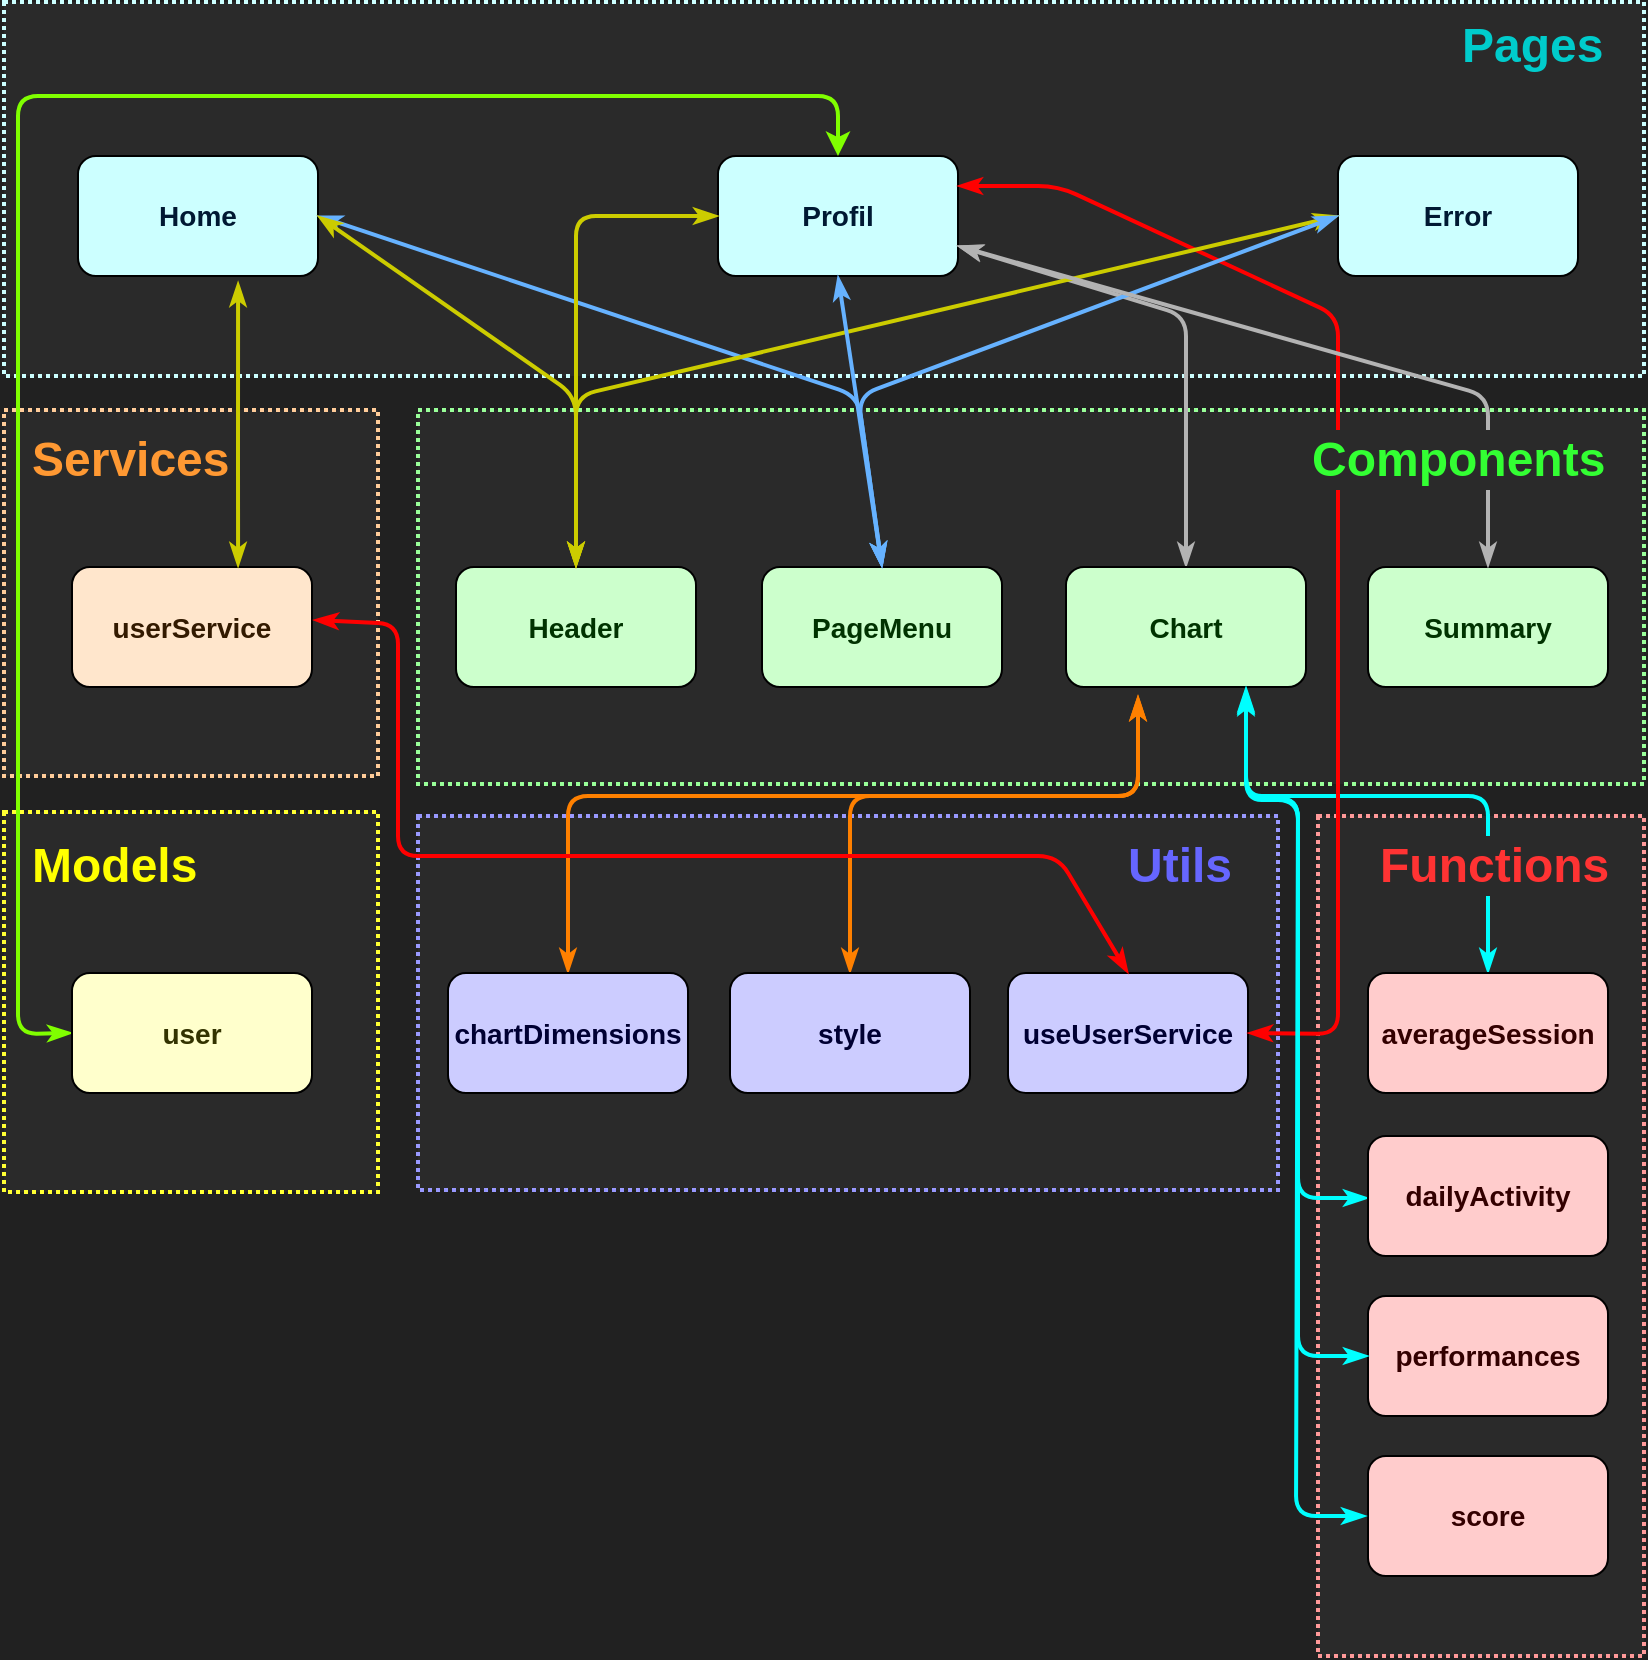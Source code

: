<mxfile>
    <diagram id="Mwg1lfVXFPrMQnLUmevX" name="Page-1">
        <mxGraphModel dx="848" dy="482" grid="1" gridSize="10" guides="1" tooltips="1" connect="1" arrows="1" fold="1" page="1" pageScale="1" pageWidth="827" pageHeight="1169" background="#212121" math="0" shadow="0">
            <root>
                <mxCell id="0"/>
                <mxCell id="1" parent="0"/>
                <mxCell id="22" value="" style="rounded=0;whiteSpace=wrap;html=1;dashed=1;dashPattern=1 1;strokeWidth=2;strokeColor=#9999FF;fillColor=#2A2A2A;" parent="1" vertex="1">
                    <mxGeometry x="210" y="410" width="430" height="187" as="geometry"/>
                </mxCell>
                <mxCell id="2" value="" style="rounded=0;whiteSpace=wrap;html=1;dashed=1;dashPattern=1 1;strokeWidth=2;fillColor=#2A2A2A;strokeColor=#CCFFFF;" parent="1" vertex="1">
                    <mxGeometry x="3" y="3" width="820" height="187" as="geometry"/>
                </mxCell>
                <mxCell id="3" value="&lt;div&gt;&lt;span&gt;&lt;b&gt;&lt;font style=&quot;font-size: 24px&quot; color=&quot;#00cccc&quot;&gt;Pages&lt;/font&gt;&lt;/b&gt;&lt;/span&gt;&lt;/div&gt;" style="text;html=1;strokeColor=none;fillColor=none;align=left;verticalAlign=middle;whiteSpace=wrap;rounded=0;" parent="1" vertex="1">
                    <mxGeometry x="730" y="10" width="80" height="30" as="geometry"/>
                </mxCell>
                <mxCell id="4" value="&lt;font color=&quot;#001933&quot; style=&quot;font-size: 14px&quot;&gt;&lt;b&gt;Home&lt;/b&gt;&lt;/font&gt;" style="rounded=1;whiteSpace=wrap;html=1;fillColor=#CCFFFF;" parent="1" vertex="1">
                    <mxGeometry x="40" y="80" width="120" height="60" as="geometry"/>
                </mxCell>
                <mxCell id="5" value="&lt;font color=&quot;#001933&quot; style=&quot;font-size: 14px&quot;&gt;&lt;b&gt;Profil&lt;/b&gt;&lt;/font&gt;" style="rounded=1;whiteSpace=wrap;html=1;fillColor=#CCFFFF;" parent="1" vertex="1">
                    <mxGeometry x="360" y="80" width="120" height="60" as="geometry"/>
                </mxCell>
                <mxCell id="6" value="&lt;font color=&quot;#001933&quot; style=&quot;font-size: 14px&quot;&gt;&lt;b&gt;Error&lt;/b&gt;&lt;/font&gt;" style="rounded=1;whiteSpace=wrap;html=1;fillColor=#CCFFFF;" parent="1" vertex="1">
                    <mxGeometry x="670" y="80" width="120" height="60" as="geometry"/>
                </mxCell>
                <mxCell id="7" value="" style="rounded=0;whiteSpace=wrap;html=1;dashed=1;dashPattern=1 1;strokeWidth=2;strokeColor=#99FF99;fillColor=#2A2A2A;" parent="1" vertex="1">
                    <mxGeometry x="210" y="207" width="613" height="187" as="geometry"/>
                </mxCell>
                <mxCell id="9" value="&lt;font style=&quot;font-size: 14px&quot; color=&quot;#003300&quot;&gt;&lt;b&gt;Header&lt;/b&gt;&lt;/font&gt;" style="rounded=1;whiteSpace=wrap;html=1;fillColor=#CCFFCC;" parent="1" vertex="1">
                    <mxGeometry x="229" y="285.5" width="120" height="60" as="geometry"/>
                </mxCell>
                <mxCell id="30" value="" style="edgeStyle=none;html=1;startArrow=classicThin;startFill=1;endArrow=classicThin;endFill=1;strokeWidth=2;exitX=0.5;exitY=0;exitDx=0;exitDy=0;strokeColor=#B3B3B3;entryX=1;entryY=0.75;entryDx=0;entryDy=0;" parent="1" source="10" target="5" edge="1">
                    <mxGeometry relative="1" as="geometry">
                        <mxPoint x="480" y="110" as="targetPoint"/>
                        <Array as="points">
                            <mxPoint x="594" y="160"/>
                        </Array>
                    </mxGeometry>
                </mxCell>
                <mxCell id="10" value="&lt;font style=&quot;font-size: 14px&quot; color=&quot;#003300&quot;&gt;&lt;b&gt;Chart&lt;/b&gt;&lt;/font&gt;" style="rounded=1;whiteSpace=wrap;html=1;fillColor=#CCFFCC;" parent="1" vertex="1">
                    <mxGeometry x="534" y="285.5" width="120" height="60" as="geometry"/>
                </mxCell>
                <mxCell id="34" style="edgeStyle=none;html=1;exitX=0.5;exitY=0;exitDx=0;exitDy=0;entryX=1;entryY=0.5;entryDx=0;entryDy=0;startArrow=classicThin;startFill=1;endArrow=classicThin;endFill=1;strokeWidth=2;strokeColor=#66B2FF;" parent="1" source="11" target="4" edge="1">
                    <mxGeometry relative="1" as="geometry">
                        <Array as="points">
                            <mxPoint x="430" y="200"/>
                        </Array>
                    </mxGeometry>
                </mxCell>
                <mxCell id="11" value="&lt;font style=&quot;font-size: 14px&quot; color=&quot;#003300&quot;&gt;&lt;b&gt;PageMenu&lt;/b&gt;&lt;/font&gt;" style="rounded=1;whiteSpace=wrap;html=1;fillColor=#CCFFCC;" parent="1" vertex="1">
                    <mxGeometry x="382" y="285.5" width="120" height="60" as="geometry"/>
                </mxCell>
                <mxCell id="12" value="&lt;font style=&quot;font-size: 14px&quot; color=&quot;#003300&quot;&gt;&lt;b&gt;Summary&lt;/b&gt;&lt;/font&gt;" style="rounded=1;whiteSpace=wrap;html=1;fillColor=#CCFFCC;" parent="1" vertex="1">
                    <mxGeometry x="685" y="285.5" width="120" height="60" as="geometry"/>
                </mxCell>
                <mxCell id="13" value="" style="rounded=0;whiteSpace=wrap;html=1;dashed=1;dashPattern=1 1;strokeWidth=2;strokeColor=#FFCC99;fillColor=#2A2A2A;" parent="1" vertex="1">
                    <mxGeometry x="3" y="207" width="187" height="183" as="geometry"/>
                </mxCell>
                <mxCell id="14" value="&lt;div&gt;&lt;span&gt;&lt;b&gt;&lt;font style=&quot;font-size: 24px&quot; color=&quot;#ff9933&quot;&gt;Services&lt;/font&gt;&lt;/b&gt;&lt;/span&gt;&lt;/div&gt;" style="text;html=1;strokeColor=none;align=left;verticalAlign=middle;whiteSpace=wrap;rounded=0;fillColor=#2a2a2a;" parent="1" vertex="1">
                    <mxGeometry x="15" y="217" width="97" height="30" as="geometry"/>
                </mxCell>
                <mxCell id="15" value="&lt;font style=&quot;font-size: 14px&quot; color=&quot;#331a00&quot;&gt;&lt;b&gt;userService&lt;/b&gt;&lt;/font&gt;" style="rounded=1;whiteSpace=wrap;html=1;fillColor=#FFE6CC;" parent="1" vertex="1">
                    <mxGeometry x="37" y="285.5" width="120" height="60" as="geometry"/>
                </mxCell>
                <mxCell id="16" value="" style="rounded=0;whiteSpace=wrap;html=1;dashed=1;dashPattern=1 1;strokeWidth=2;strokeColor=#FF9999;fillColor=#2A2A2A;" parent="1" vertex="1">
                    <mxGeometry x="660" y="410" width="163" height="420" as="geometry"/>
                </mxCell>
                <mxCell id="40" style="edgeStyle=none;html=1;exitX=0.5;exitY=0;exitDx=0;exitDy=0;entryX=0.75;entryY=1;entryDx=0;entryDy=0;startArrow=classicThin;startFill=1;endArrow=classicThin;endFill=1;strokeWidth=2;strokeColor=#00FFFF;" parent="1" edge="1">
                    <mxGeometry relative="1" as="geometry">
                        <mxPoint x="745" y="488.5" as="sourcePoint"/>
                        <mxPoint x="624" y="345.5" as="targetPoint"/>
                        <Array as="points">
                            <mxPoint x="745" y="400"/>
                            <mxPoint x="650" y="400"/>
                            <mxPoint x="624" y="400"/>
                        </Array>
                    </mxGeometry>
                </mxCell>
                <mxCell id="18" value="&lt;font style=&quot;font-size: 14px&quot; color=&quot;#330000&quot;&gt;&lt;b&gt;averageSession&lt;/b&gt;&lt;/font&gt;" style="rounded=1;whiteSpace=wrap;html=1;fillColor=#FFCCCC;" parent="1" vertex="1">
                    <mxGeometry x="685" y="488.5" width="120" height="60" as="geometry"/>
                </mxCell>
                <mxCell id="41" style="edgeStyle=none;html=1;exitX=0;exitY=0.5;exitDx=0;exitDy=0;entryX=0.75;entryY=1;entryDx=0;entryDy=0;startArrow=classicThin;startFill=1;endArrow=classicThin;endFill=1;strokeWidth=2;strokeColor=#00FFFF;" parent="1" edge="1">
                    <mxGeometry relative="1" as="geometry">
                        <Array as="points">
                            <mxPoint x="650" y="601"/>
                            <mxPoint x="650" y="401"/>
                            <mxPoint x="624" y="401"/>
                        </Array>
                        <mxPoint x="685" y="601" as="sourcePoint"/>
                        <mxPoint x="624" y="346.5" as="targetPoint"/>
                    </mxGeometry>
                </mxCell>
                <mxCell id="19" value="&lt;font style=&quot;font-size: 14px&quot; color=&quot;#330000&quot;&gt;&lt;b&gt;dailyActivity&lt;/b&gt;&lt;/font&gt;" style="rounded=1;whiteSpace=wrap;html=1;fillColor=#FFCCCC;" parent="1" vertex="1">
                    <mxGeometry x="685" y="570" width="120" height="60" as="geometry"/>
                </mxCell>
                <mxCell id="20" value="&lt;font style=&quot;font-size: 14px&quot; color=&quot;#330000&quot;&gt;&lt;b&gt;performances&lt;/b&gt;&lt;/font&gt;" style="rounded=1;whiteSpace=wrap;html=1;fillColor=#FFCCCC;" parent="1" vertex="1">
                    <mxGeometry x="685" y="650" width="120" height="60" as="geometry"/>
                </mxCell>
                <mxCell id="21" value="&lt;font style=&quot;font-size: 14px&quot; color=&quot;#330000&quot;&gt;&lt;b&gt;score&lt;/b&gt;&lt;/font&gt;" style="rounded=1;whiteSpace=wrap;html=1;fillColor=#FFCCCC;" parent="1" vertex="1">
                    <mxGeometry x="685" y="730" width="120" height="60" as="geometry"/>
                </mxCell>
                <mxCell id="39" style="edgeStyle=none;html=1;exitX=0.5;exitY=0;exitDx=0;exitDy=0;startArrow=classicThin;startFill=1;endArrow=classicThin;endFill=1;strokeWidth=2;strokeColor=#FF8000;" parent="1" source="24" edge="1">
                    <mxGeometry relative="1" as="geometry">
                        <mxPoint x="570" y="350" as="targetPoint"/>
                        <Array as="points">
                            <mxPoint x="285" y="400"/>
                            <mxPoint x="570" y="400"/>
                        </Array>
                    </mxGeometry>
                </mxCell>
                <mxCell id="24" value="&lt;font style=&quot;font-size: 14px&quot; color=&quot;#000033&quot;&gt;&lt;b&gt;chartDimensions&lt;/b&gt;&lt;/font&gt;" style="rounded=1;whiteSpace=wrap;html=1;fillColor=#CCCCFF;" parent="1" vertex="1">
                    <mxGeometry x="225" y="488.5" width="120" height="60" as="geometry"/>
                </mxCell>
                <mxCell id="25" value="&lt;font style=&quot;font-size: 14px&quot; color=&quot;#000033&quot;&gt;&lt;b&gt;useUserService&lt;/b&gt;&lt;/font&gt;" style="rounded=1;whiteSpace=wrap;html=1;fillColor=#CCCCFF;" parent="1" vertex="1">
                    <mxGeometry x="505" y="488.5" width="120" height="60" as="geometry"/>
                </mxCell>
                <mxCell id="38" style="edgeStyle=none;html=1;exitX=0.5;exitY=0;exitDx=0;exitDy=0;startArrow=classicThin;startFill=1;endArrow=classicThin;endFill=1;strokeWidth=2;strokeColor=#FF8000;" parent="1" source="26" edge="1">
                    <mxGeometry relative="1" as="geometry">
                        <Array as="points">
                            <mxPoint x="426" y="400"/>
                            <mxPoint x="570" y="400"/>
                        </Array>
                        <mxPoint x="570" y="350" as="targetPoint"/>
                    </mxGeometry>
                </mxCell>
                <mxCell id="26" value="&lt;font style=&quot;font-size: 14px&quot; color=&quot;#000033&quot;&gt;&lt;b&gt;style&lt;/b&gt;&lt;/font&gt;" style="rounded=1;whiteSpace=wrap;html=1;fillColor=#CCCCFF;" parent="1" vertex="1">
                    <mxGeometry x="366" y="488.5" width="120" height="60" as="geometry"/>
                </mxCell>
                <mxCell id="27" style="edgeStyle=none;html=1;entryX=0.692;entryY=0;entryDx=0;entryDy=0;entryPerimeter=0;exitX=0.667;exitY=1.05;exitDx=0;exitDy=0;exitPerimeter=0;strokeWidth=2;strokeColor=#CCCC00;endArrow=classicThin;endFill=1;startArrow=classicThin;startFill=1;" parent="1" source="4" target="15" edge="1">
                    <mxGeometry relative="1" as="geometry">
                        <Array as="points">
                            <mxPoint x="120" y="230"/>
                        </Array>
                    </mxGeometry>
                </mxCell>
                <mxCell id="28" style="edgeStyle=none;html=1;strokeWidth=2;endArrow=classicThin;endFill=1;startArrow=classicThin;startFill=1;exitX=1.008;exitY=0.375;exitDx=0;exitDy=0;exitPerimeter=0;entryX=0.5;entryY=0;entryDx=0;entryDy=0;strokeColor=#FF0000;" parent="1" target="25" edge="1">
                    <mxGeometry relative="1" as="geometry">
                        <mxPoint x="157.96" y="312" as="sourcePoint"/>
                        <mxPoint x="610" y="454" as="targetPoint"/>
                        <Array as="points">
                            <mxPoint x="200" y="314"/>
                            <mxPoint x="200" y="430"/>
                            <mxPoint x="530" y="430"/>
                        </Array>
                    </mxGeometry>
                </mxCell>
                <mxCell id="29" style="edgeStyle=none;html=1;exitX=1;exitY=0.25;exitDx=0;exitDy=0;entryX=1;entryY=0.5;entryDx=0;entryDy=0;startArrow=classicThin;startFill=1;endArrow=classicThin;endFill=1;strokeWidth=2;strokeColor=#FF0000;" parent="1" source="5" target="25" edge="1">
                    <mxGeometry relative="1" as="geometry">
                        <Array as="points">
                            <mxPoint x="530" y="95"/>
                            <mxPoint x="670" y="160"/>
                            <mxPoint x="670" y="519"/>
                        </Array>
                    </mxGeometry>
                </mxCell>
                <mxCell id="31" style="edgeStyle=none;html=1;exitX=1;exitY=0.5;exitDx=0;exitDy=0;entryX=0.5;entryY=0;entryDx=0;entryDy=0;startArrow=classicThin;startFill=1;endArrow=classicThin;endFill=1;strokeColor=#CCCC00;strokeWidth=2;" parent="1" source="4" target="9" edge="1">
                    <mxGeometry relative="1" as="geometry">
                        <Array as="points">
                            <mxPoint x="289" y="200"/>
                        </Array>
                    </mxGeometry>
                </mxCell>
                <mxCell id="32" style="edgeStyle=none;html=1;exitX=0;exitY=0.5;exitDx=0;exitDy=0;startArrow=classicThin;startFill=1;endArrow=classicThin;endFill=1;strokeWidth=2;entryX=0.5;entryY=0;entryDx=0;entryDy=0;strokeColor=#CCCC00;" parent="1" source="5" target="9" edge="1">
                    <mxGeometry relative="1" as="geometry">
                        <mxPoint x="300" y="290" as="targetPoint"/>
                        <Array as="points">
                            <mxPoint x="289" y="110"/>
                        </Array>
                    </mxGeometry>
                </mxCell>
                <mxCell id="33" style="edgeStyle=none;html=1;exitX=0;exitY=0.5;exitDx=0;exitDy=0;entryX=0.5;entryY=0;entryDx=0;entryDy=0;startArrow=classicThin;startFill=1;endArrow=classicThin;endFill=1;strokeWidth=2;strokeColor=#CCCC00;" parent="1" source="6" target="9" edge="1">
                    <mxGeometry relative="1" as="geometry">
                        <Array as="points">
                            <mxPoint x="289" y="200"/>
                        </Array>
                    </mxGeometry>
                </mxCell>
                <mxCell id="36" style="edgeStyle=none;html=1;exitX=0;exitY=0.5;exitDx=0;exitDy=0;startArrow=classicThin;startFill=1;endArrow=classicThin;endFill=1;strokeWidth=2;entryX=0.5;entryY=0;entryDx=0;entryDy=0;strokeColor=#66B2FF;" parent="1" source="6" target="11" edge="1">
                    <mxGeometry relative="1" as="geometry">
                        <mxPoint x="440" y="280" as="targetPoint"/>
                        <Array as="points">
                            <mxPoint x="430" y="200"/>
                        </Array>
                    </mxGeometry>
                </mxCell>
                <mxCell id="35" style="edgeStyle=none;html=1;entryX=0.5;entryY=0;entryDx=0;entryDy=0;startArrow=classicThin;startFill=1;endArrow=classicThin;endFill=1;strokeWidth=2;exitX=0.5;exitY=1;exitDx=0;exitDy=0;strokeColor=#66B2FF;" parent="1" source="5" target="11" edge="1">
                    <mxGeometry relative="1" as="geometry">
                        <mxPoint x="442" y="130" as="sourcePoint"/>
                    </mxGeometry>
                </mxCell>
                <mxCell id="37" style="edgeStyle=none;html=1;exitX=0.5;exitY=0;exitDx=0;exitDy=0;startArrow=classicThin;startFill=1;endArrow=classicThin;endFill=1;strokeWidth=2;strokeColor=#B3B3B3;entryX=1;entryY=0.75;entryDx=0;entryDy=0;" parent="1" source="12" target="5" edge="1">
                    <mxGeometry relative="1" as="geometry">
                        <Array as="points">
                            <mxPoint x="745" y="200"/>
                        </Array>
                        <mxPoint x="480" y="110" as="targetPoint"/>
                    </mxGeometry>
                </mxCell>
                <mxCell id="17" value="&lt;div&gt;&lt;span&gt;&lt;b&gt;&lt;font style=&quot;font-size: 24px&quot; color=&quot;#ff3333&quot;&gt;Functions&lt;/font&gt;&lt;/b&gt;&lt;/span&gt;&lt;/div&gt;" style="text;html=1;strokeColor=none;align=left;verticalAlign=middle;whiteSpace=wrap;rounded=0;fillColor=#2a2a2a;" parent="1" vertex="1">
                    <mxGeometry x="689" y="420" width="124" height="30" as="geometry"/>
                </mxCell>
                <mxCell id="42" style="edgeStyle=none;html=1;exitX=0;exitY=0.5;exitDx=0;exitDy=0;entryX=0.75;entryY=1;entryDx=0;entryDy=0;startArrow=classicThin;startFill=1;endArrow=classicThin;endFill=1;strokeWidth=2;strokeColor=#00FFFF;" parent="1" edge="1">
                    <mxGeometry relative="1" as="geometry">
                        <mxPoint x="685" y="680" as="sourcePoint"/>
                        <mxPoint x="624" y="347.5" as="targetPoint"/>
                        <Array as="points">
                            <mxPoint x="650" y="680"/>
                            <mxPoint x="650" y="402"/>
                            <mxPoint x="624" y="402"/>
                        </Array>
                    </mxGeometry>
                </mxCell>
                <mxCell id="43" style="edgeStyle=none;html=1;exitX=0;exitY=0.5;exitDx=0;exitDy=0;entryX=0.75;entryY=1;entryDx=0;entryDy=0;startArrow=classicThin;startFill=1;endArrow=classicThin;endFill=1;strokeWidth=2;strokeColor=#00FFFF;" parent="1" edge="1">
                    <mxGeometry relative="1" as="geometry">
                        <mxPoint x="684" y="760" as="sourcePoint"/>
                        <mxPoint x="624" y="346.5" as="targetPoint"/>
                        <Array as="points">
                            <mxPoint x="649" y="760"/>
                            <mxPoint x="650" y="401"/>
                            <mxPoint x="624" y="401"/>
                        </Array>
                    </mxGeometry>
                </mxCell>
                <mxCell id="8" value="&lt;div&gt;&lt;span&gt;&lt;b&gt;&lt;font style=&quot;font-size: 24px&quot; color=&quot;#33ff33&quot;&gt;Components&lt;/font&gt;&lt;/b&gt;&lt;/span&gt;&lt;/div&gt;" style="text;html=1;strokeColor=none;align=left;verticalAlign=middle;whiteSpace=wrap;rounded=0;fillColor=#2a2a2a;" parent="1" vertex="1">
                    <mxGeometry x="655" y="217" width="150" height="30" as="geometry"/>
                </mxCell>
                <mxCell id="23" value="&lt;div&gt;&lt;span&gt;&lt;b&gt;&lt;font style=&quot;font-size: 24px&quot; color=&quot;#6666ff&quot;&gt;Utils&lt;/font&gt;&lt;/b&gt;&lt;/span&gt;&lt;/div&gt;" style="text;html=1;strokeColor=none;align=left;verticalAlign=middle;whiteSpace=wrap;rounded=0;fillColor=#2a2a2a;" parent="1" vertex="1">
                    <mxGeometry x="563" y="420" width="62" height="30" as="geometry"/>
                </mxCell>
                <mxCell id="44" value="" style="rounded=0;whiteSpace=wrap;html=1;dashed=1;dashPattern=1 1;strokeWidth=2;strokeColor=#FFFF33;fillColor=#2A2A2A;" parent="1" vertex="1">
                    <mxGeometry x="3" y="408" width="187" height="190" as="geometry"/>
                </mxCell>
                <mxCell id="45" value="&lt;div&gt;&lt;span&gt;&lt;b&gt;&lt;font style=&quot;font-size: 24px&quot; color=&quot;#ffff00&quot;&gt;Models&lt;/font&gt;&lt;/b&gt;&lt;/span&gt;&lt;/div&gt;" style="text;html=1;strokeColor=none;align=left;verticalAlign=middle;whiteSpace=wrap;rounded=0;fillColor=#2a2a2a;" parent="1" vertex="1">
                    <mxGeometry x="15" y="420" width="97" height="30" as="geometry"/>
                </mxCell>
                <mxCell id="47" style="edgeStyle=none;html=1;exitX=0;exitY=0.5;exitDx=0;exitDy=0;entryX=0.5;entryY=0;entryDx=0;entryDy=0;strokeWidth=2;startArrow=classicThin;startFill=1;strokeColor=#80FF00;" parent="1" source="46" target="5" edge="1">
                    <mxGeometry relative="1" as="geometry">
                        <Array as="points">
                            <mxPoint x="10" y="519"/>
                            <mxPoint x="10" y="50"/>
                            <mxPoint x="420" y="50"/>
                        </Array>
                    </mxGeometry>
                </mxCell>
                <mxCell id="46" value="&lt;font style=&quot;font-size: 14px&quot; color=&quot;#333300&quot;&gt;&lt;b&gt;user&lt;/b&gt;&lt;/font&gt;" style="rounded=1;whiteSpace=wrap;html=1;fillColor=#FFFFCC;" parent="1" vertex="1">
                    <mxGeometry x="37" y="488.5" width="120" height="60" as="geometry"/>
                </mxCell>
            </root>
        </mxGraphModel>
    </diagram>
</mxfile>